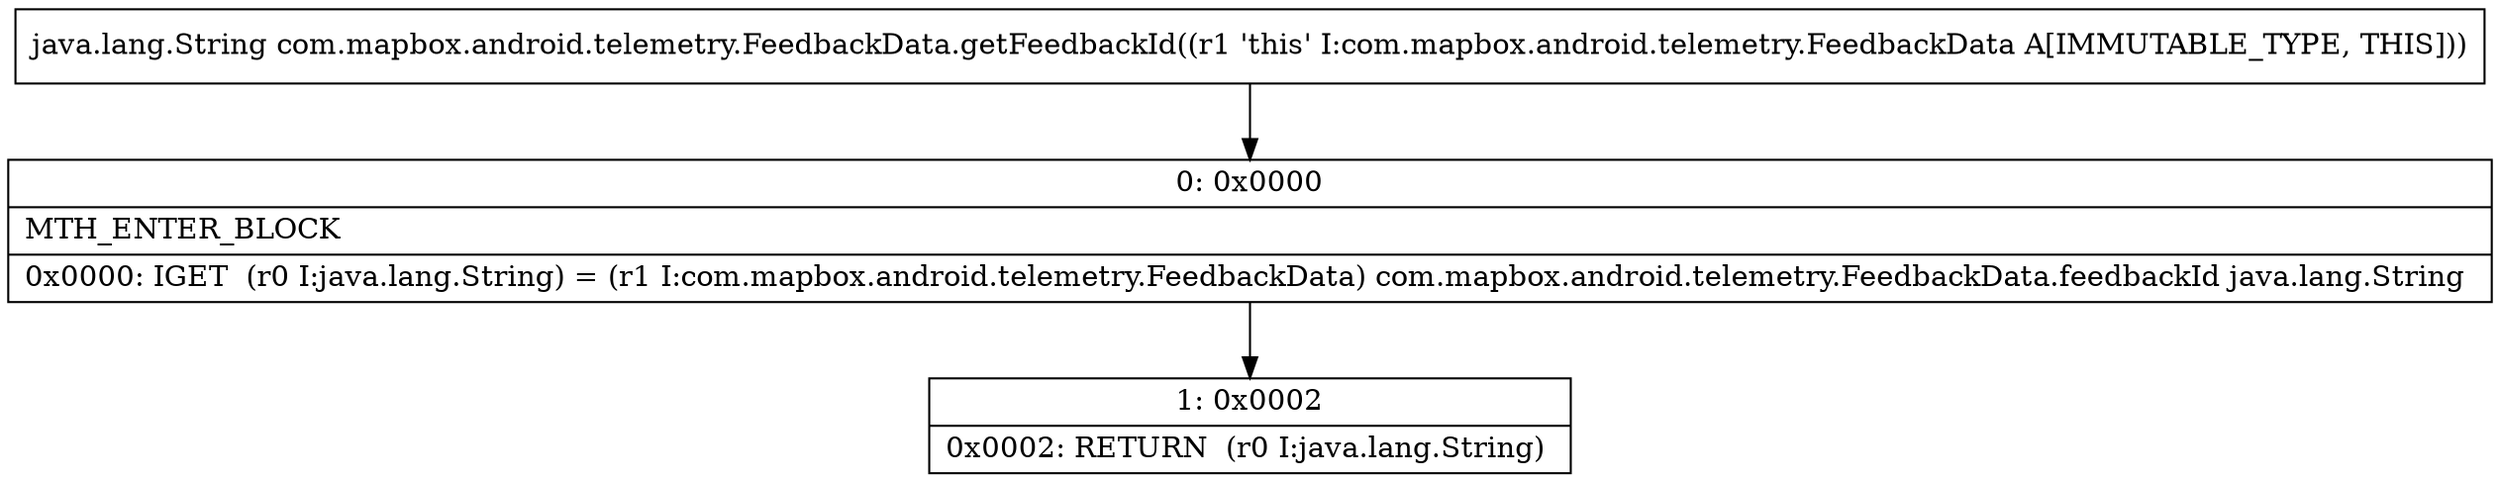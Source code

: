 digraph "CFG forcom.mapbox.android.telemetry.FeedbackData.getFeedbackId()Ljava\/lang\/String;" {
Node_0 [shape=record,label="{0\:\ 0x0000|MTH_ENTER_BLOCK\l|0x0000: IGET  (r0 I:java.lang.String) = (r1 I:com.mapbox.android.telemetry.FeedbackData) com.mapbox.android.telemetry.FeedbackData.feedbackId java.lang.String \l}"];
Node_1 [shape=record,label="{1\:\ 0x0002|0x0002: RETURN  (r0 I:java.lang.String) \l}"];
MethodNode[shape=record,label="{java.lang.String com.mapbox.android.telemetry.FeedbackData.getFeedbackId((r1 'this' I:com.mapbox.android.telemetry.FeedbackData A[IMMUTABLE_TYPE, THIS])) }"];
MethodNode -> Node_0;
Node_0 -> Node_1;
}

